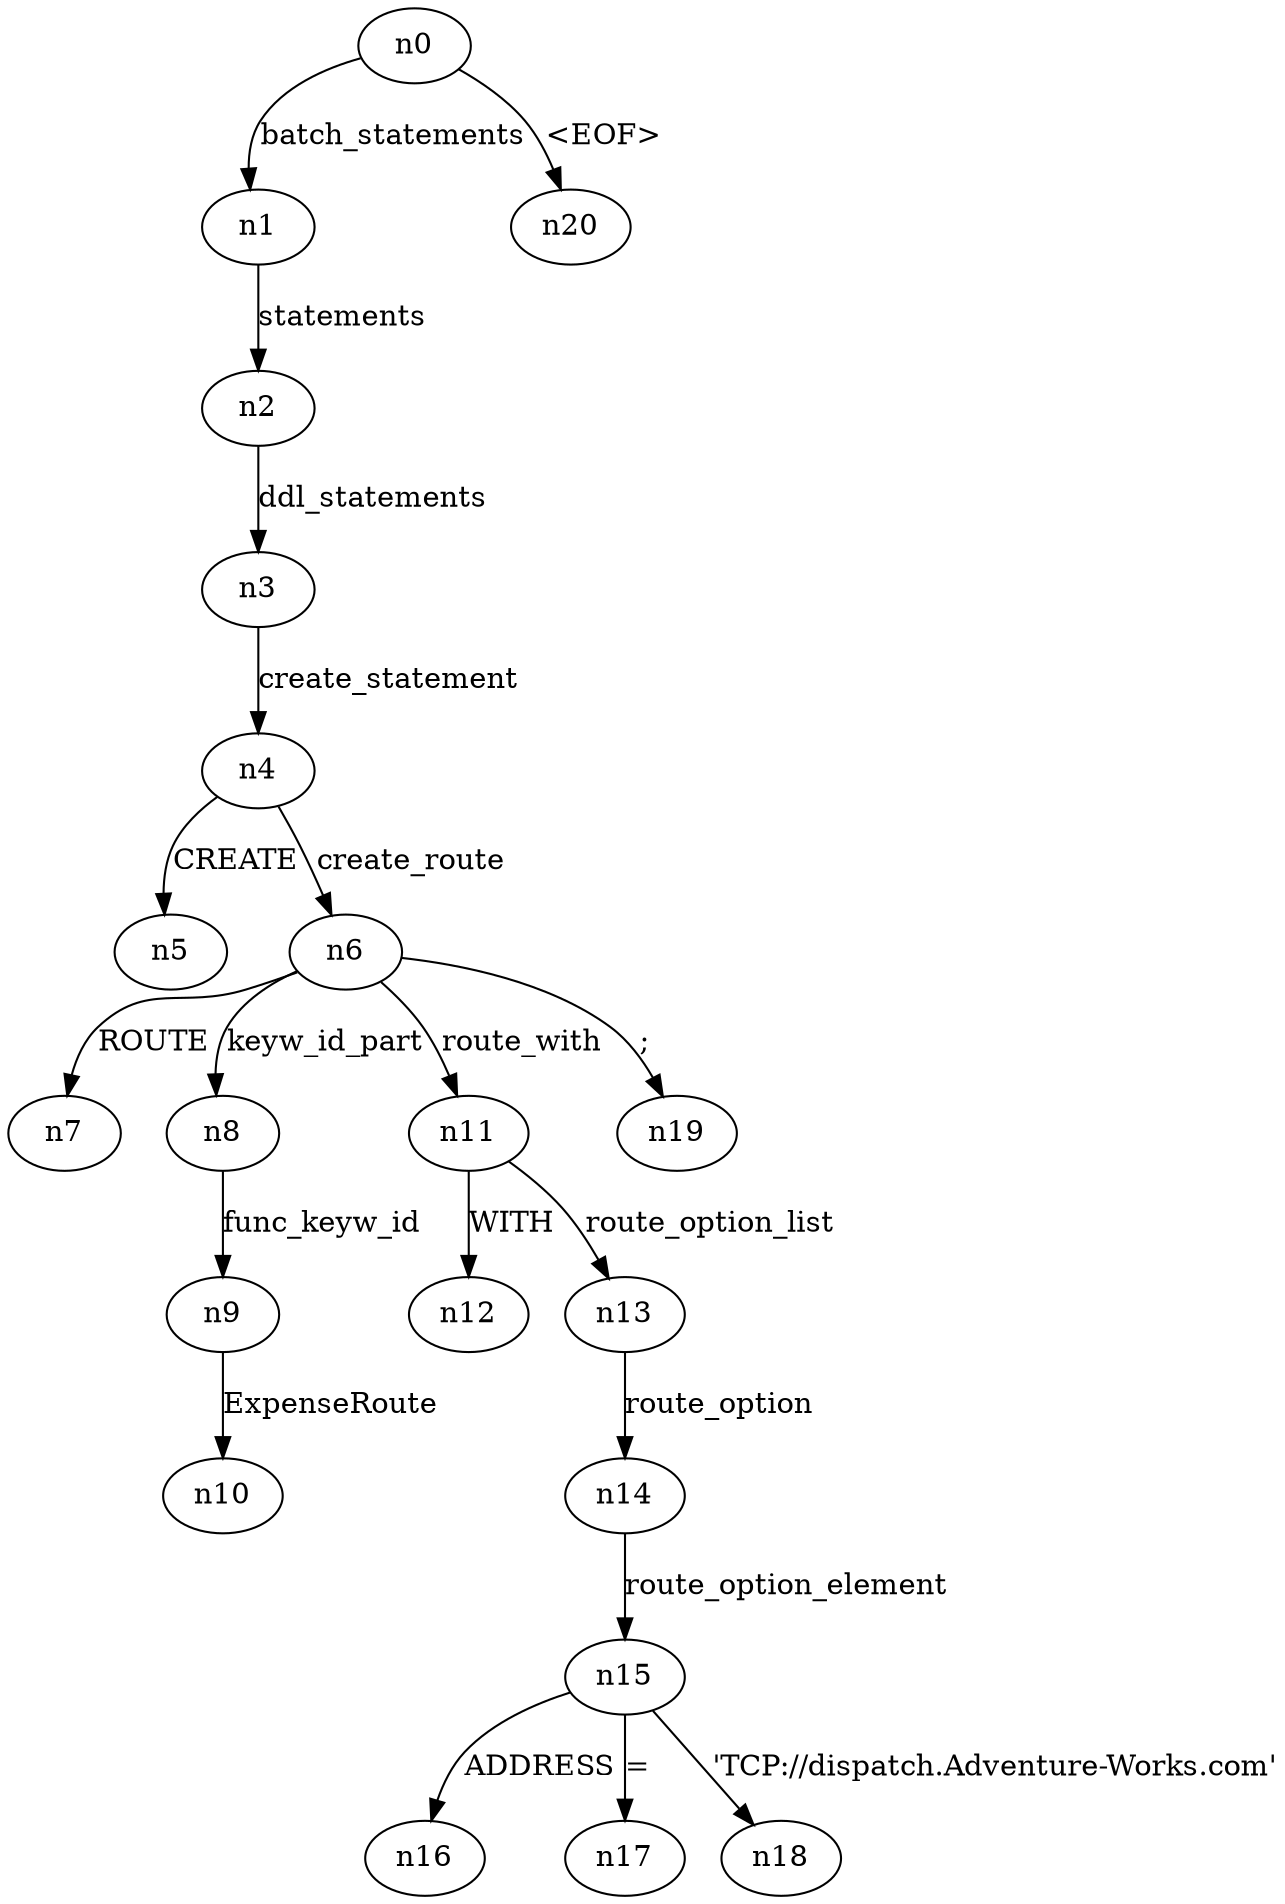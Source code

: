 digraph ParseTree {
  n0 -> n1 [label="batch_statements"];
  n1 -> n2 [label="statements"];
  n2 -> n3 [label="ddl_statements"];
  n3 -> n4 [label="create_statement"];
  n4 -> n5 [label="CREATE"];
  n4 -> n6 [label="create_route"];
  n6 -> n7 [label="ROUTE"];
  n6 -> n8 [label="keyw_id_part"];
  n8 -> n9 [label="func_keyw_id"];
  n9 -> n10 [label="ExpenseRoute"];
  n6 -> n11 [label="route_with"];
  n11 -> n12 [label="WITH"];
  n11 -> n13 [label="route_option_list"];
  n13 -> n14 [label="route_option"];
  n14 -> n15 [label="route_option_element"];
  n15 -> n16 [label="ADDRESS"];
  n15 -> n17 [label="="];
  n15 -> n18 [label="'TCP://dispatch.Adventure-Works.com'"];
  n6 -> n19 [label=";"];
  n0 -> n20 [label="<EOF>"];
}